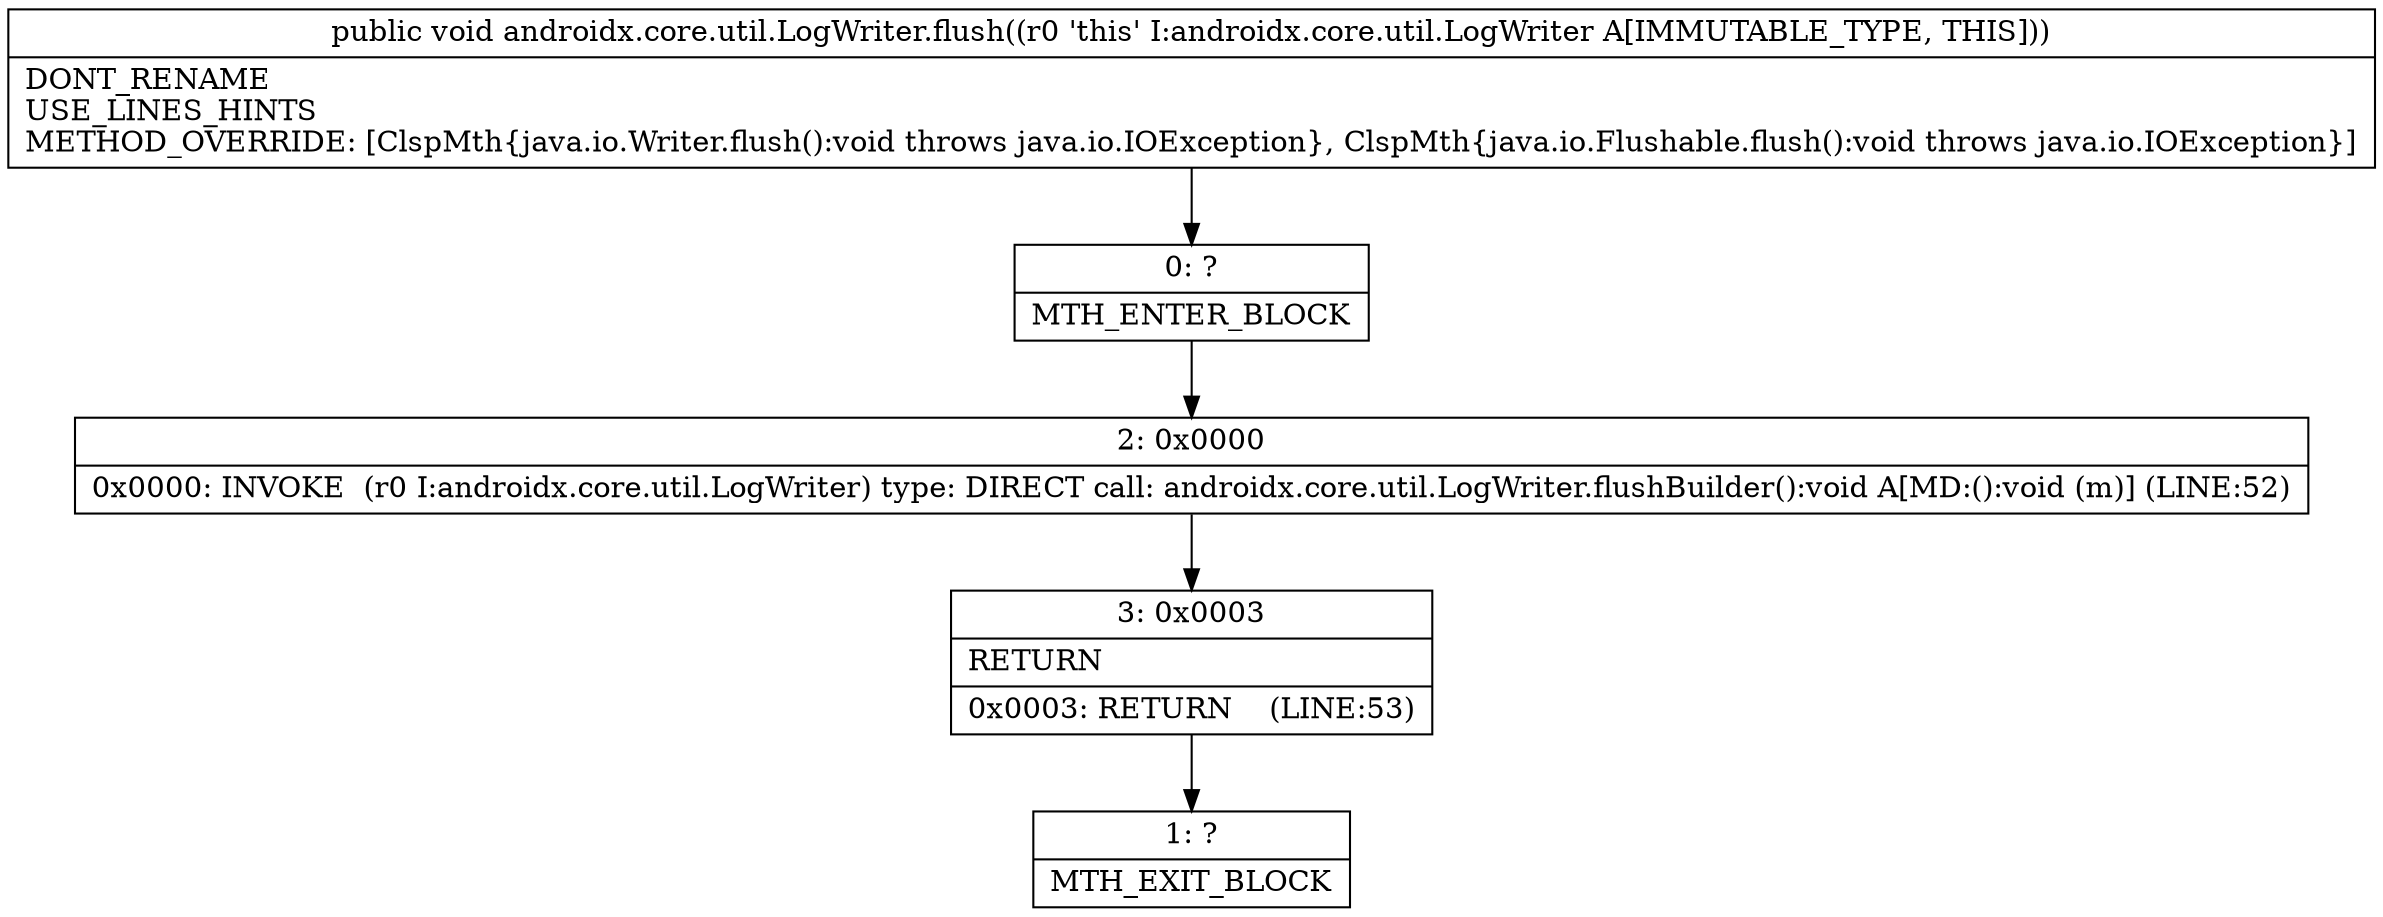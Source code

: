 digraph "CFG forandroidx.core.util.LogWriter.flush()V" {
Node_0 [shape=record,label="{0\:\ ?|MTH_ENTER_BLOCK\l}"];
Node_2 [shape=record,label="{2\:\ 0x0000|0x0000: INVOKE  (r0 I:androidx.core.util.LogWriter) type: DIRECT call: androidx.core.util.LogWriter.flushBuilder():void A[MD:():void (m)] (LINE:52)\l}"];
Node_3 [shape=record,label="{3\:\ 0x0003|RETURN\l|0x0003: RETURN    (LINE:53)\l}"];
Node_1 [shape=record,label="{1\:\ ?|MTH_EXIT_BLOCK\l}"];
MethodNode[shape=record,label="{public void androidx.core.util.LogWriter.flush((r0 'this' I:androidx.core.util.LogWriter A[IMMUTABLE_TYPE, THIS]))  | DONT_RENAME\lUSE_LINES_HINTS\lMETHOD_OVERRIDE: [ClspMth\{java.io.Writer.flush():void throws java.io.IOException\}, ClspMth\{java.io.Flushable.flush():void throws java.io.IOException\}]\l}"];
MethodNode -> Node_0;Node_0 -> Node_2;
Node_2 -> Node_3;
Node_3 -> Node_1;
}

